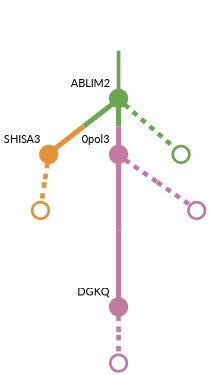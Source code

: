 strict digraph  {
graph[splines=false]; nodesep=0.7; rankdir=TB; ranksep=0.6; forcelabels=true; dpi=600; size=2.5;
0 [color="#6aa84fff", fillcolor="#6aa84fff", fixedsize=true, fontname=Lato, fontsize="12pt", height="0.25", label="", penwidth=3, shape=circle, style=filled, xlabel=ABLIM2];
1 [color="#e69138ff", fillcolor="#e69138ff", fixedsize=true, fontname=Lato, fontsize="12pt", height="0.25", label="", penwidth=3, shape=circle, style=filled, xlabel=SHISA3];
3 [color="#c27ba0ff", fillcolor="#c27ba0ff", fixedsize=true, fontname=Lato, fontsize="12pt", height="0.25", label="", penwidth=3, shape=circle, style=filled, xlabel="0pol3"];
4 [color="#6aa84fff", fillcolor="#6aa84fff", fixedsize=true, fontname=Lato, fontsize="12pt", height="0.25", label="", penwidth=3, shape=circle, style=solid, xlabel=""];
7 [color="#e69138ff", fillcolor="#e69138ff", fixedsize=true, fontname=Lato, fontsize="12pt", height="0.25", label="", penwidth=3, shape=circle, style=solid, xlabel=""];
2 [color="#c27ba0ff", fillcolor="#c27ba0ff", fixedsize=true, fontname=Lato, fontsize="12pt", height="0.25", label="", penwidth=3, shape=circle, style=filled, xlabel=DGKQ];
6 [color="#c27ba0ff", fillcolor="#c27ba0ff", fixedsize=true, fontname=Lato, fontsize="12pt", height="0.25", label="", penwidth=3, shape=circle, style=solid, xlabel=""];
5 [color="#c27ba0ff", fillcolor="#c27ba0ff", fixedsize=true, fontname=Lato, fontsize="12pt", height="0.25", label="", penwidth=3, shape=circle, style=solid, xlabel=""];
normal [label="", penwidth=3, style=invis, xlabel=ABLIM2];
0 -> 1  [arrowsize=0, color="#6aa84fff;0.5:#e69138ff", minlen="1.04347825050354", penwidth="5.5", style=solid];
0 -> 3  [arrowsize=0, color="#6aa84fff;0.5:#c27ba0ff", minlen="1.02173912525177", penwidth="5.5", style=solid];
0 -> 4  [arrowsize=0, color="#6aa84fff;0.5:#6aa84fff", minlen="1.02173912525177", penwidth=5, style=dashed];
1 -> 7  [arrowsize=0, color="#e69138ff;0.5:#e69138ff", minlen="1.02173912525177", penwidth=5, style=dashed];
3 -> 2  [arrowsize=0, color="#c27ba0ff;0.5:#c27ba0ff", minlen="3.0", penwidth="5.5", style=solid];
3 -> 5  [arrowsize=0, color="#c27ba0ff;0.5:#c27ba0ff", minlen="1.02173912525177", penwidth=5, style=dashed];
2 -> 6  [arrowsize=0, color="#c27ba0ff;0.5:#c27ba0ff", minlen="1.02173912525177", penwidth=5, style=dashed];
normal -> 0  [arrowsize=0, color="#6aa84fff", label="", penwidth=4, style=solid];
}

